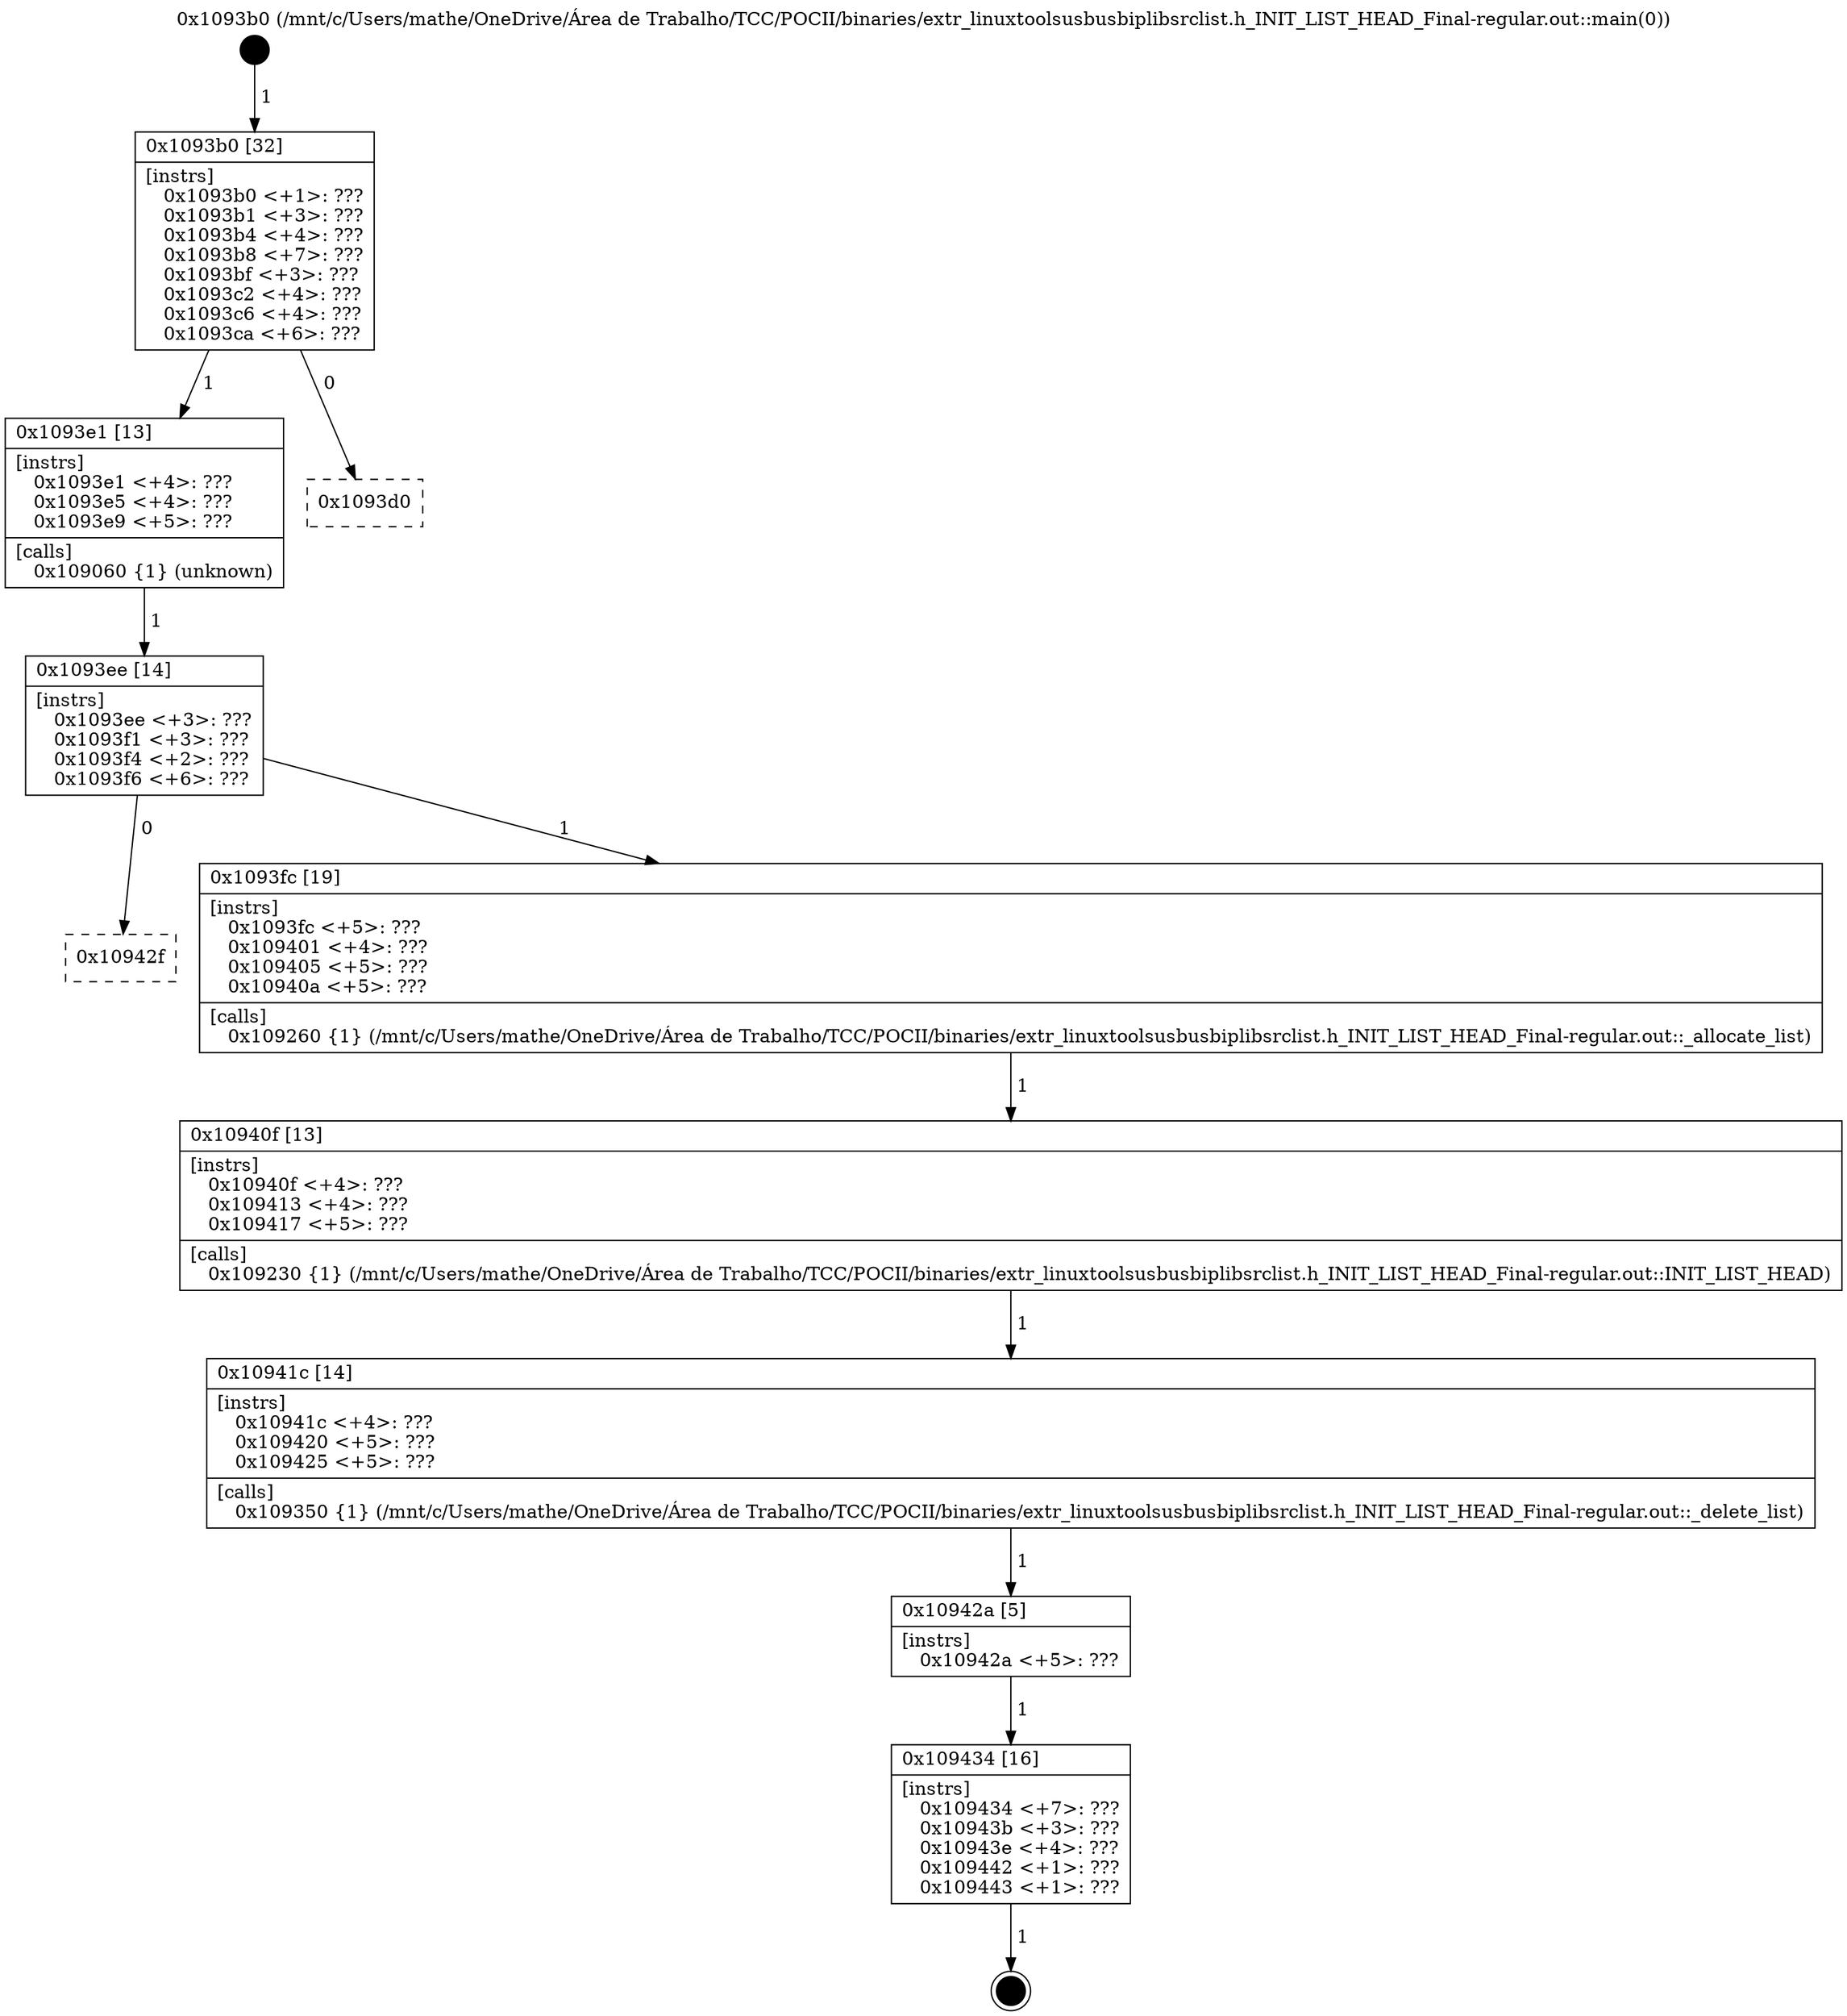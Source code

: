 digraph "0x1093b0" {
  label = "0x1093b0 (/mnt/c/Users/mathe/OneDrive/Área de Trabalho/TCC/POCII/binaries/extr_linuxtoolsusbusbiplibsrclist.h_INIT_LIST_HEAD_Final-regular.out::main(0))"
  labelloc = "t"
  node[shape=record]

  Entry [label="",width=0.3,height=0.3,shape=circle,fillcolor=black,style=filled]
  "0x1093b0" [label="{
     0x1093b0 [32]\l
     | [instrs]\l
     &nbsp;&nbsp;0x1093b0 \<+1\>: ???\l
     &nbsp;&nbsp;0x1093b1 \<+3\>: ???\l
     &nbsp;&nbsp;0x1093b4 \<+4\>: ???\l
     &nbsp;&nbsp;0x1093b8 \<+7\>: ???\l
     &nbsp;&nbsp;0x1093bf \<+3\>: ???\l
     &nbsp;&nbsp;0x1093c2 \<+4\>: ???\l
     &nbsp;&nbsp;0x1093c6 \<+4\>: ???\l
     &nbsp;&nbsp;0x1093ca \<+6\>: ???\l
  }"]
  "0x1093e1" [label="{
     0x1093e1 [13]\l
     | [instrs]\l
     &nbsp;&nbsp;0x1093e1 \<+4\>: ???\l
     &nbsp;&nbsp;0x1093e5 \<+4\>: ???\l
     &nbsp;&nbsp;0x1093e9 \<+5\>: ???\l
     | [calls]\l
     &nbsp;&nbsp;0x109060 \{1\} (unknown)\l
  }"]
  "0x1093d0" [label="{
     0x1093d0\l
  }", style=dashed]
  "0x1093ee" [label="{
     0x1093ee [14]\l
     | [instrs]\l
     &nbsp;&nbsp;0x1093ee \<+3\>: ???\l
     &nbsp;&nbsp;0x1093f1 \<+3\>: ???\l
     &nbsp;&nbsp;0x1093f4 \<+2\>: ???\l
     &nbsp;&nbsp;0x1093f6 \<+6\>: ???\l
  }"]
  "0x10942f" [label="{
     0x10942f\l
  }", style=dashed]
  "0x1093fc" [label="{
     0x1093fc [19]\l
     | [instrs]\l
     &nbsp;&nbsp;0x1093fc \<+5\>: ???\l
     &nbsp;&nbsp;0x109401 \<+4\>: ???\l
     &nbsp;&nbsp;0x109405 \<+5\>: ???\l
     &nbsp;&nbsp;0x10940a \<+5\>: ???\l
     | [calls]\l
     &nbsp;&nbsp;0x109260 \{1\} (/mnt/c/Users/mathe/OneDrive/Área de Trabalho/TCC/POCII/binaries/extr_linuxtoolsusbusbiplibsrclist.h_INIT_LIST_HEAD_Final-regular.out::_allocate_list)\l
  }"]
  Exit [label="",width=0.3,height=0.3,shape=circle,fillcolor=black,style=filled,peripheries=2]
  "0x10940f" [label="{
     0x10940f [13]\l
     | [instrs]\l
     &nbsp;&nbsp;0x10940f \<+4\>: ???\l
     &nbsp;&nbsp;0x109413 \<+4\>: ???\l
     &nbsp;&nbsp;0x109417 \<+5\>: ???\l
     | [calls]\l
     &nbsp;&nbsp;0x109230 \{1\} (/mnt/c/Users/mathe/OneDrive/Área de Trabalho/TCC/POCII/binaries/extr_linuxtoolsusbusbiplibsrclist.h_INIT_LIST_HEAD_Final-regular.out::INIT_LIST_HEAD)\l
  }"]
  "0x10941c" [label="{
     0x10941c [14]\l
     | [instrs]\l
     &nbsp;&nbsp;0x10941c \<+4\>: ???\l
     &nbsp;&nbsp;0x109420 \<+5\>: ???\l
     &nbsp;&nbsp;0x109425 \<+5\>: ???\l
     | [calls]\l
     &nbsp;&nbsp;0x109350 \{1\} (/mnt/c/Users/mathe/OneDrive/Área de Trabalho/TCC/POCII/binaries/extr_linuxtoolsusbusbiplibsrclist.h_INIT_LIST_HEAD_Final-regular.out::_delete_list)\l
  }"]
  "0x10942a" [label="{
     0x10942a [5]\l
     | [instrs]\l
     &nbsp;&nbsp;0x10942a \<+5\>: ???\l
  }"]
  "0x109434" [label="{
     0x109434 [16]\l
     | [instrs]\l
     &nbsp;&nbsp;0x109434 \<+7\>: ???\l
     &nbsp;&nbsp;0x10943b \<+3\>: ???\l
     &nbsp;&nbsp;0x10943e \<+4\>: ???\l
     &nbsp;&nbsp;0x109442 \<+1\>: ???\l
     &nbsp;&nbsp;0x109443 \<+1\>: ???\l
  }"]
  Entry -> "0x1093b0" [label=" 1"]
  "0x1093b0" -> "0x1093e1" [label=" 1"]
  "0x1093b0" -> "0x1093d0" [label=" 0"]
  "0x1093e1" -> "0x1093ee" [label=" 1"]
  "0x1093ee" -> "0x10942f" [label=" 0"]
  "0x1093ee" -> "0x1093fc" [label=" 1"]
  "0x109434" -> Exit [label=" 1"]
  "0x1093fc" -> "0x10940f" [label=" 1"]
  "0x10940f" -> "0x10941c" [label=" 1"]
  "0x10941c" -> "0x10942a" [label=" 1"]
  "0x10942a" -> "0x109434" [label=" 1"]
}
